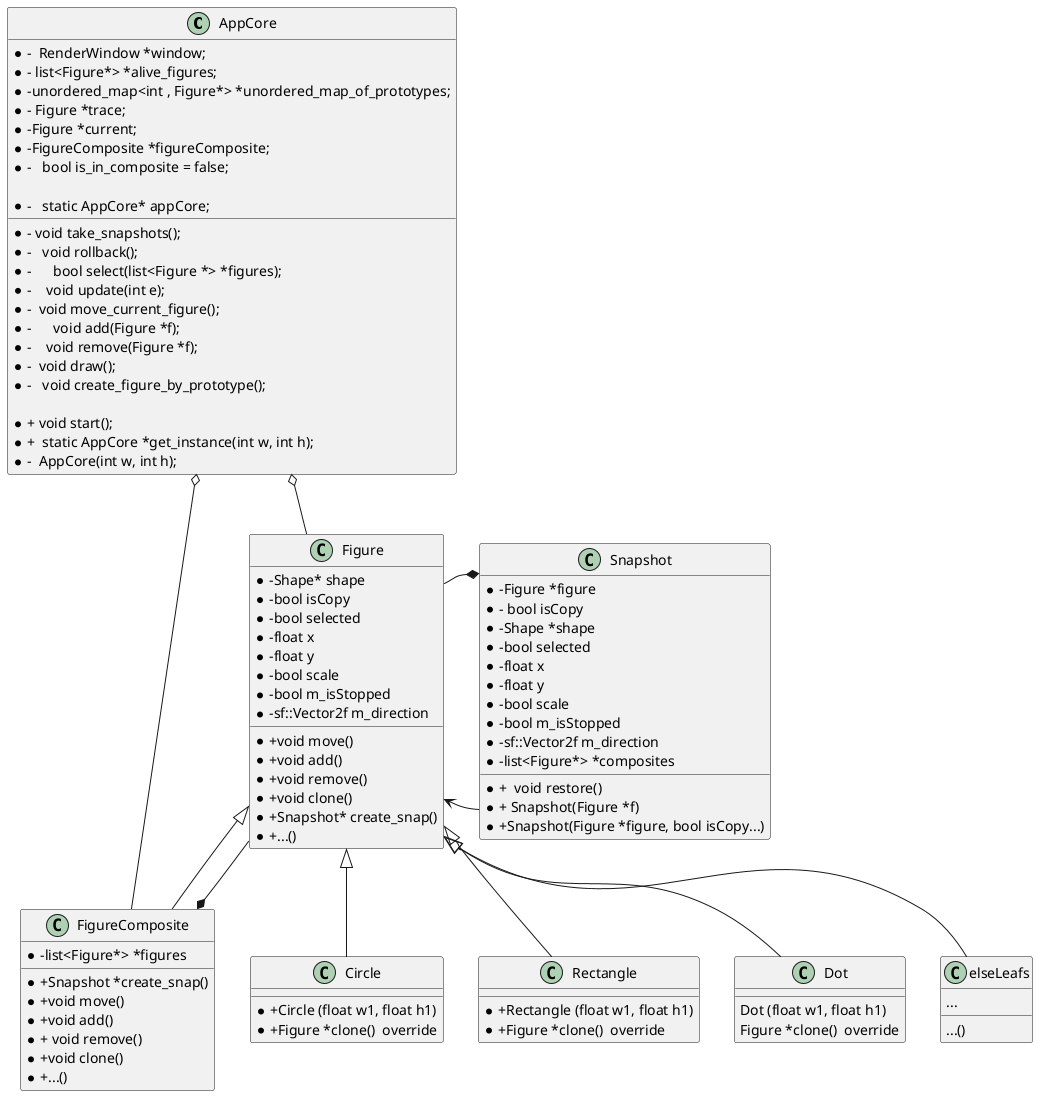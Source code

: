 @startuml

class AppCore
{
  *-  RenderWindow *window;
   *- list<Figure*> *alive_figures;
    *-unordered_map<int , Figure*> *unordered_map_of_prototypes;
   *- Figure *trace;
    *-Figure *current;
    *-FigureComposite *figureComposite;
   *- void take_snapshots();
     *-   void rollback();
         *-   bool is_in_composite = false;
      *-      bool select(list<Figure *> *figures);
        *-    void update(int e);
          *-  void move_current_figure();
      *-      void add(Figure *f);
        *-    void remove(Figure *f);
          *-  void draw();
         *-   void create_figure_by_prototype();

         *+ void start();
           *+  static AppCore *get_instance(int w, int h);
          *-  AppCore(int w, int h);
            *-   static AppCore* appCore;
}
class Figure
{
 *-Shape* shape
 *-bool isCopy
 *-bool selected
 *-float x
 *-float y
 *-bool scale
 *-bool m_isStopped
 *-sf::Vector2f m_direction

 *+void move()
 *+void add()
 *+void remove()
 *+void clone()
 *+Snapshot* create_snap()
 *+...()
}
Figure <|-- FigureComposite
Figure <|-- Circle
Figure <|-- Rectangle
Figure <|-- Dot
Figure <|-- elseLeafs
Figure <- Snapshot
AppCore o-- Figure
AppCore o-- FigureComposite
FigureComposite *-- Figure
Snapshot *-- Figure
class Snapshot
{
 *-Figure *figure
   *- bool isCopy
    *-Shape *shape
    *-bool selected
    *-float x
    *-float y
    *-bool scale
    *-bool m_isStopped
    *-sf::Vector2f m_direction
    *-list<Figure*> *composites 
   *+  void restore()
   *+ Snapshot(Figure *f)
     *+Snapshot(Figure *figure, bool isCopy...)
}
class FigureComposite
{
 *-list<Figure*> *figures
 *+Snapshot *create_snap()
 *+void move()
 *+void add()
 *+ void remove()
  *+void clone()
  *+...()
}

class Circle
{
 *+Circle (float w1, float h1)
  *+Figure *clone()  override
}
class Rectangle
{
*+Rectangle (float w1, float h1)
*+Figure *clone()  override
}
class Dot
{
Dot (float w1, float h1)
Figure *clone()  override
}
class elseLeafs
{
...
...()
}





@enduml